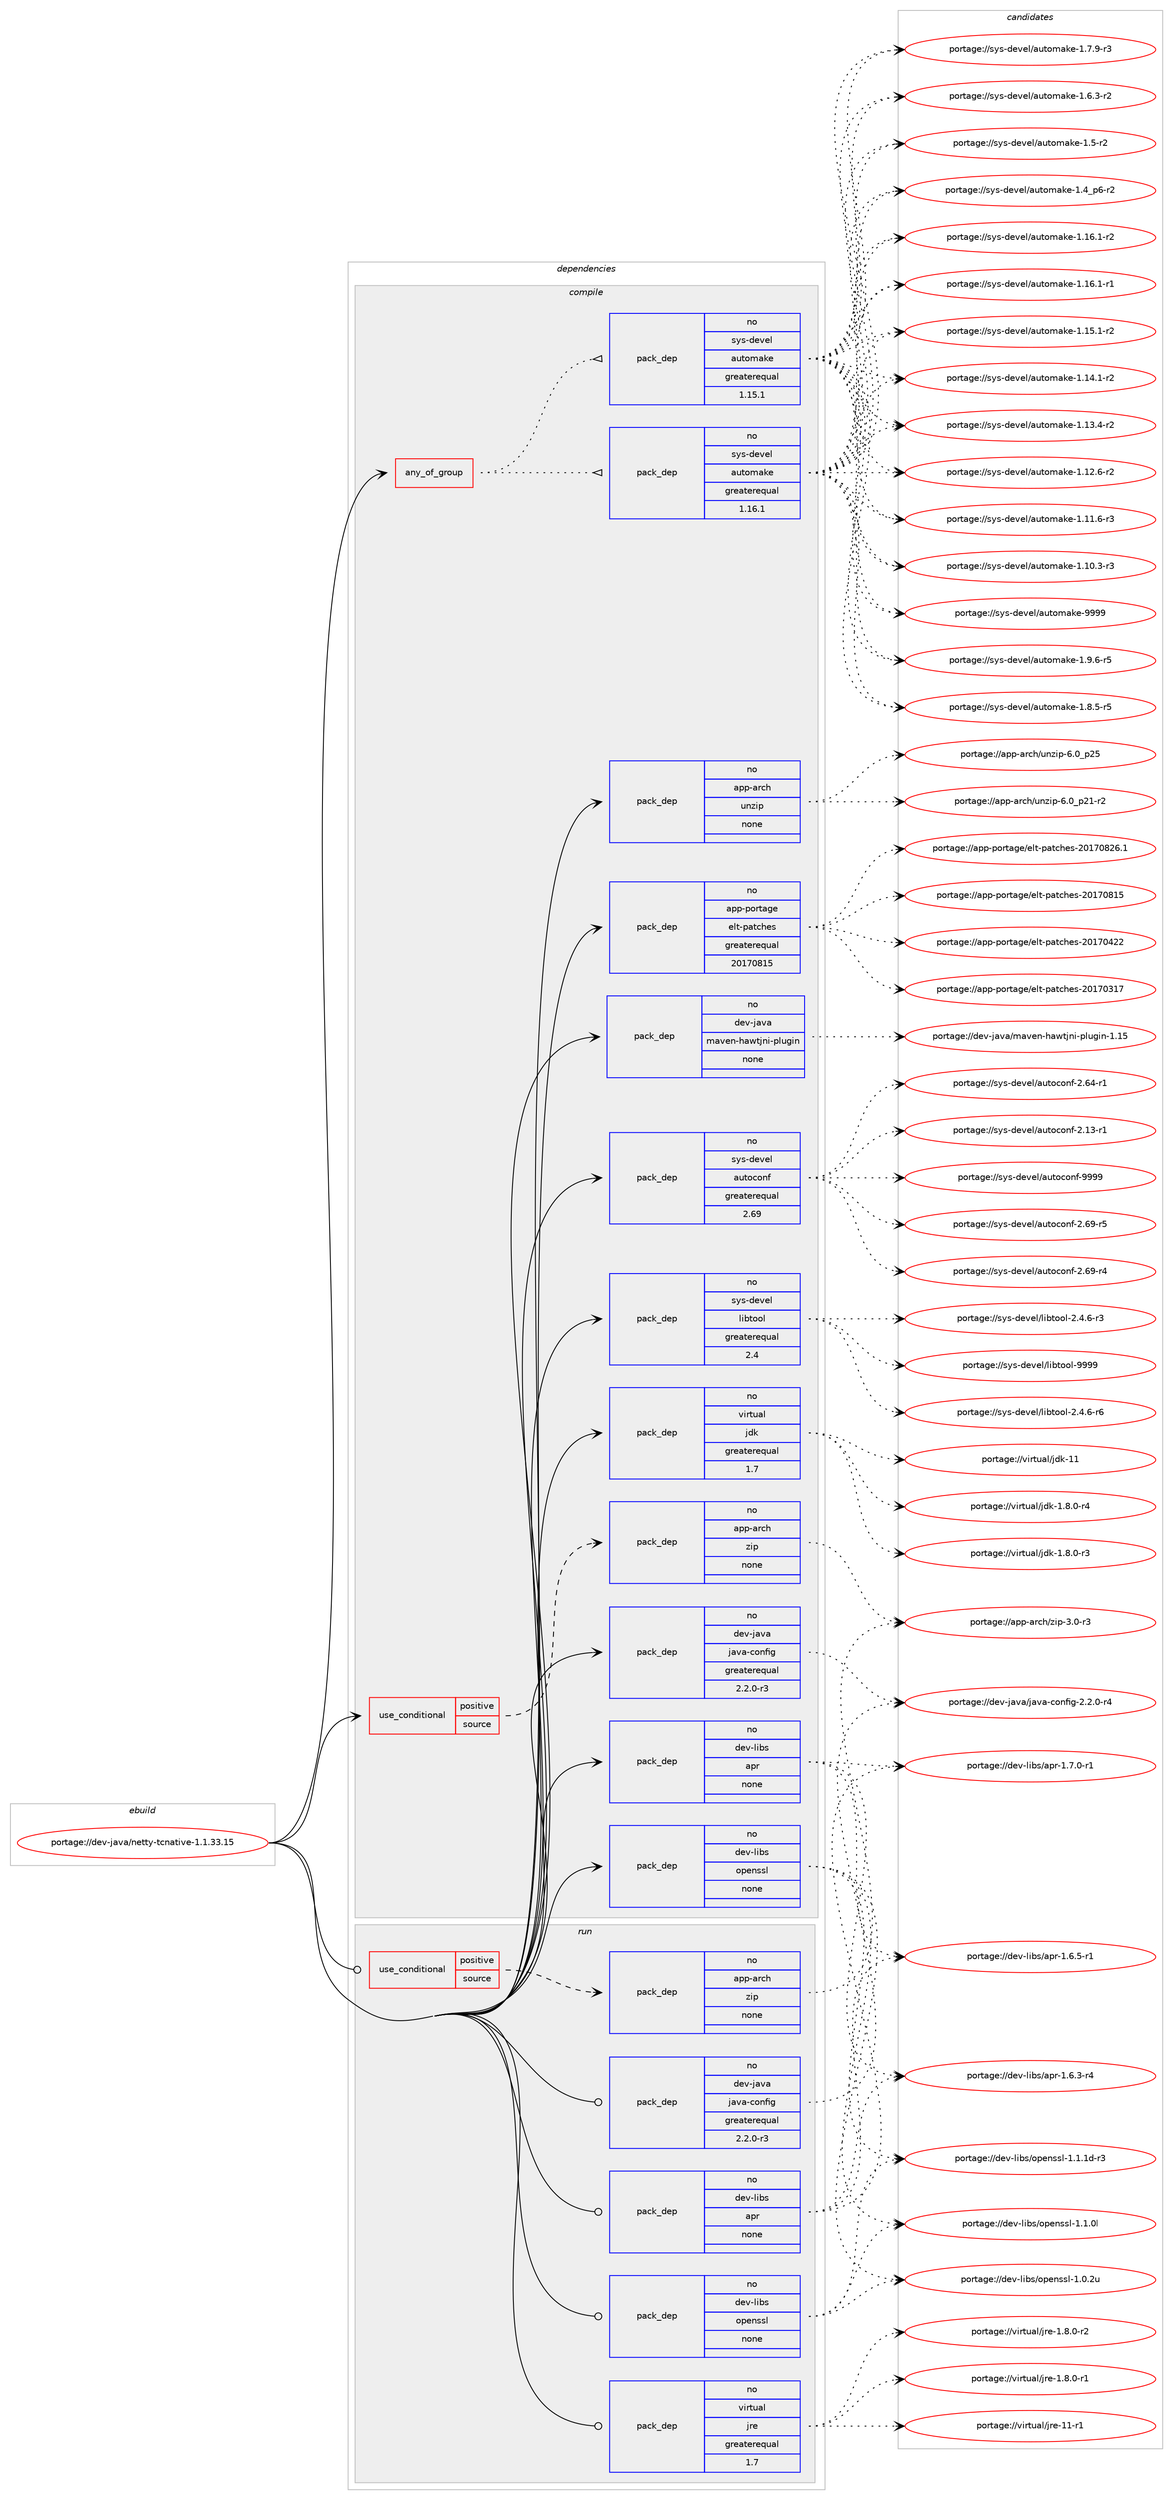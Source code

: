 digraph prolog {

# *************
# Graph options
# *************

newrank=true;
concentrate=true;
compound=true;
graph [rankdir=LR,fontname=Helvetica,fontsize=10,ranksep=1.5];#, ranksep=2.5, nodesep=0.2];
edge  [arrowhead=vee];
node  [fontname=Helvetica,fontsize=10];

# **********
# The ebuild
# **********

subgraph cluster_leftcol {
color=gray;
label=<<i>ebuild</i>>;
id [label="portage://dev-java/netty-tcnative-1.1.33.15", color=red, width=4, href="../dev-java/netty-tcnative-1.1.33.15.svg"];
}

# ****************
# The dependencies
# ****************

subgraph cluster_midcol {
color=gray;
label=<<i>dependencies</i>>;
subgraph cluster_compile {
fillcolor="#eeeeee";
style=filled;
label=<<i>compile</i>>;
subgraph any5372 {
dependency527668 [label=<<TABLE BORDER="0" CELLBORDER="1" CELLSPACING="0" CELLPADDING="4"><TR><TD CELLPADDING="10">any_of_group</TD></TR></TABLE>>, shape=none, color=red];subgraph pack392578 {
dependency527669 [label=<<TABLE BORDER="0" CELLBORDER="1" CELLSPACING="0" CELLPADDING="4" WIDTH="220"><TR><TD ROWSPAN="6" CELLPADDING="30">pack_dep</TD></TR><TR><TD WIDTH="110">no</TD></TR><TR><TD>sys-devel</TD></TR><TR><TD>automake</TD></TR><TR><TD>greaterequal</TD></TR><TR><TD>1.16.1</TD></TR></TABLE>>, shape=none, color=blue];
}
dependency527668:e -> dependency527669:w [weight=20,style="dotted",arrowhead="oinv"];
subgraph pack392579 {
dependency527670 [label=<<TABLE BORDER="0" CELLBORDER="1" CELLSPACING="0" CELLPADDING="4" WIDTH="220"><TR><TD ROWSPAN="6" CELLPADDING="30">pack_dep</TD></TR><TR><TD WIDTH="110">no</TD></TR><TR><TD>sys-devel</TD></TR><TR><TD>automake</TD></TR><TR><TD>greaterequal</TD></TR><TR><TD>1.15.1</TD></TR></TABLE>>, shape=none, color=blue];
}
dependency527668:e -> dependency527670:w [weight=20,style="dotted",arrowhead="oinv"];
}
id:e -> dependency527668:w [weight=20,style="solid",arrowhead="vee"];
subgraph cond129481 {
dependency527671 [label=<<TABLE BORDER="0" CELLBORDER="1" CELLSPACING="0" CELLPADDING="4"><TR><TD ROWSPAN="3" CELLPADDING="10">use_conditional</TD></TR><TR><TD>positive</TD></TR><TR><TD>source</TD></TR></TABLE>>, shape=none, color=red];
subgraph pack392580 {
dependency527672 [label=<<TABLE BORDER="0" CELLBORDER="1" CELLSPACING="0" CELLPADDING="4" WIDTH="220"><TR><TD ROWSPAN="6" CELLPADDING="30">pack_dep</TD></TR><TR><TD WIDTH="110">no</TD></TR><TR><TD>app-arch</TD></TR><TR><TD>zip</TD></TR><TR><TD>none</TD></TR><TR><TD></TD></TR></TABLE>>, shape=none, color=blue];
}
dependency527671:e -> dependency527672:w [weight=20,style="dashed",arrowhead="vee"];
}
id:e -> dependency527671:w [weight=20,style="solid",arrowhead="vee"];
subgraph pack392581 {
dependency527673 [label=<<TABLE BORDER="0" CELLBORDER="1" CELLSPACING="0" CELLPADDING="4" WIDTH="220"><TR><TD ROWSPAN="6" CELLPADDING="30">pack_dep</TD></TR><TR><TD WIDTH="110">no</TD></TR><TR><TD>app-arch</TD></TR><TR><TD>unzip</TD></TR><TR><TD>none</TD></TR><TR><TD></TD></TR></TABLE>>, shape=none, color=blue];
}
id:e -> dependency527673:w [weight=20,style="solid",arrowhead="vee"];
subgraph pack392582 {
dependency527674 [label=<<TABLE BORDER="0" CELLBORDER="1" CELLSPACING="0" CELLPADDING="4" WIDTH="220"><TR><TD ROWSPAN="6" CELLPADDING="30">pack_dep</TD></TR><TR><TD WIDTH="110">no</TD></TR><TR><TD>app-portage</TD></TR><TR><TD>elt-patches</TD></TR><TR><TD>greaterequal</TD></TR><TR><TD>20170815</TD></TR></TABLE>>, shape=none, color=blue];
}
id:e -> dependency527674:w [weight=20,style="solid",arrowhead="vee"];
subgraph pack392583 {
dependency527675 [label=<<TABLE BORDER="0" CELLBORDER="1" CELLSPACING="0" CELLPADDING="4" WIDTH="220"><TR><TD ROWSPAN="6" CELLPADDING="30">pack_dep</TD></TR><TR><TD WIDTH="110">no</TD></TR><TR><TD>dev-java</TD></TR><TR><TD>java-config</TD></TR><TR><TD>greaterequal</TD></TR><TR><TD>2.2.0-r3</TD></TR></TABLE>>, shape=none, color=blue];
}
id:e -> dependency527675:w [weight=20,style="solid",arrowhead="vee"];
subgraph pack392584 {
dependency527676 [label=<<TABLE BORDER="0" CELLBORDER="1" CELLSPACING="0" CELLPADDING="4" WIDTH="220"><TR><TD ROWSPAN="6" CELLPADDING="30">pack_dep</TD></TR><TR><TD WIDTH="110">no</TD></TR><TR><TD>dev-java</TD></TR><TR><TD>maven-hawtjni-plugin</TD></TR><TR><TD>none</TD></TR><TR><TD></TD></TR></TABLE>>, shape=none, color=blue];
}
id:e -> dependency527676:w [weight=20,style="solid",arrowhead="vee"];
subgraph pack392585 {
dependency527677 [label=<<TABLE BORDER="0" CELLBORDER="1" CELLSPACING="0" CELLPADDING="4" WIDTH="220"><TR><TD ROWSPAN="6" CELLPADDING="30">pack_dep</TD></TR><TR><TD WIDTH="110">no</TD></TR><TR><TD>dev-libs</TD></TR><TR><TD>apr</TD></TR><TR><TD>none</TD></TR><TR><TD></TD></TR></TABLE>>, shape=none, color=blue];
}
id:e -> dependency527677:w [weight=20,style="solid",arrowhead="vee"];
subgraph pack392586 {
dependency527678 [label=<<TABLE BORDER="0" CELLBORDER="1" CELLSPACING="0" CELLPADDING="4" WIDTH="220"><TR><TD ROWSPAN="6" CELLPADDING="30">pack_dep</TD></TR><TR><TD WIDTH="110">no</TD></TR><TR><TD>dev-libs</TD></TR><TR><TD>openssl</TD></TR><TR><TD>none</TD></TR><TR><TD></TD></TR></TABLE>>, shape=none, color=blue];
}
id:e -> dependency527678:w [weight=20,style="solid",arrowhead="vee"];
subgraph pack392587 {
dependency527679 [label=<<TABLE BORDER="0" CELLBORDER="1" CELLSPACING="0" CELLPADDING="4" WIDTH="220"><TR><TD ROWSPAN="6" CELLPADDING="30">pack_dep</TD></TR><TR><TD WIDTH="110">no</TD></TR><TR><TD>sys-devel</TD></TR><TR><TD>autoconf</TD></TR><TR><TD>greaterequal</TD></TR><TR><TD>2.69</TD></TR></TABLE>>, shape=none, color=blue];
}
id:e -> dependency527679:w [weight=20,style="solid",arrowhead="vee"];
subgraph pack392588 {
dependency527680 [label=<<TABLE BORDER="0" CELLBORDER="1" CELLSPACING="0" CELLPADDING="4" WIDTH="220"><TR><TD ROWSPAN="6" CELLPADDING="30">pack_dep</TD></TR><TR><TD WIDTH="110">no</TD></TR><TR><TD>sys-devel</TD></TR><TR><TD>libtool</TD></TR><TR><TD>greaterequal</TD></TR><TR><TD>2.4</TD></TR></TABLE>>, shape=none, color=blue];
}
id:e -> dependency527680:w [weight=20,style="solid",arrowhead="vee"];
subgraph pack392589 {
dependency527681 [label=<<TABLE BORDER="0" CELLBORDER="1" CELLSPACING="0" CELLPADDING="4" WIDTH="220"><TR><TD ROWSPAN="6" CELLPADDING="30">pack_dep</TD></TR><TR><TD WIDTH="110">no</TD></TR><TR><TD>virtual</TD></TR><TR><TD>jdk</TD></TR><TR><TD>greaterequal</TD></TR><TR><TD>1.7</TD></TR></TABLE>>, shape=none, color=blue];
}
id:e -> dependency527681:w [weight=20,style="solid",arrowhead="vee"];
}
subgraph cluster_compileandrun {
fillcolor="#eeeeee";
style=filled;
label=<<i>compile and run</i>>;
}
subgraph cluster_run {
fillcolor="#eeeeee";
style=filled;
label=<<i>run</i>>;
subgraph cond129482 {
dependency527682 [label=<<TABLE BORDER="0" CELLBORDER="1" CELLSPACING="0" CELLPADDING="4"><TR><TD ROWSPAN="3" CELLPADDING="10">use_conditional</TD></TR><TR><TD>positive</TD></TR><TR><TD>source</TD></TR></TABLE>>, shape=none, color=red];
subgraph pack392590 {
dependency527683 [label=<<TABLE BORDER="0" CELLBORDER="1" CELLSPACING="0" CELLPADDING="4" WIDTH="220"><TR><TD ROWSPAN="6" CELLPADDING="30">pack_dep</TD></TR><TR><TD WIDTH="110">no</TD></TR><TR><TD>app-arch</TD></TR><TR><TD>zip</TD></TR><TR><TD>none</TD></TR><TR><TD></TD></TR></TABLE>>, shape=none, color=blue];
}
dependency527682:e -> dependency527683:w [weight=20,style="dashed",arrowhead="vee"];
}
id:e -> dependency527682:w [weight=20,style="solid",arrowhead="odot"];
subgraph pack392591 {
dependency527684 [label=<<TABLE BORDER="0" CELLBORDER="1" CELLSPACING="0" CELLPADDING="4" WIDTH="220"><TR><TD ROWSPAN="6" CELLPADDING="30">pack_dep</TD></TR><TR><TD WIDTH="110">no</TD></TR><TR><TD>dev-java</TD></TR><TR><TD>java-config</TD></TR><TR><TD>greaterequal</TD></TR><TR><TD>2.2.0-r3</TD></TR></TABLE>>, shape=none, color=blue];
}
id:e -> dependency527684:w [weight=20,style="solid",arrowhead="odot"];
subgraph pack392592 {
dependency527685 [label=<<TABLE BORDER="0" CELLBORDER="1" CELLSPACING="0" CELLPADDING="4" WIDTH="220"><TR><TD ROWSPAN="6" CELLPADDING="30">pack_dep</TD></TR><TR><TD WIDTH="110">no</TD></TR><TR><TD>dev-libs</TD></TR><TR><TD>apr</TD></TR><TR><TD>none</TD></TR><TR><TD></TD></TR></TABLE>>, shape=none, color=blue];
}
id:e -> dependency527685:w [weight=20,style="solid",arrowhead="odot"];
subgraph pack392593 {
dependency527686 [label=<<TABLE BORDER="0" CELLBORDER="1" CELLSPACING="0" CELLPADDING="4" WIDTH="220"><TR><TD ROWSPAN="6" CELLPADDING="30">pack_dep</TD></TR><TR><TD WIDTH="110">no</TD></TR><TR><TD>dev-libs</TD></TR><TR><TD>openssl</TD></TR><TR><TD>none</TD></TR><TR><TD></TD></TR></TABLE>>, shape=none, color=blue];
}
id:e -> dependency527686:w [weight=20,style="solid",arrowhead="odot"];
subgraph pack392594 {
dependency527687 [label=<<TABLE BORDER="0" CELLBORDER="1" CELLSPACING="0" CELLPADDING="4" WIDTH="220"><TR><TD ROWSPAN="6" CELLPADDING="30">pack_dep</TD></TR><TR><TD WIDTH="110">no</TD></TR><TR><TD>virtual</TD></TR><TR><TD>jre</TD></TR><TR><TD>greaterequal</TD></TR><TR><TD>1.7</TD></TR></TABLE>>, shape=none, color=blue];
}
id:e -> dependency527687:w [weight=20,style="solid",arrowhead="odot"];
}
}

# **************
# The candidates
# **************

subgraph cluster_choices {
rank=same;
color=gray;
label=<<i>candidates</i>>;

subgraph choice392578 {
color=black;
nodesep=1;
choice115121115451001011181011084797117116111109971071014557575757 [label="portage://sys-devel/automake-9999", color=red, width=4,href="../sys-devel/automake-9999.svg"];
choice115121115451001011181011084797117116111109971071014549465746544511453 [label="portage://sys-devel/automake-1.9.6-r5", color=red, width=4,href="../sys-devel/automake-1.9.6-r5.svg"];
choice115121115451001011181011084797117116111109971071014549465646534511453 [label="portage://sys-devel/automake-1.8.5-r5", color=red, width=4,href="../sys-devel/automake-1.8.5-r5.svg"];
choice115121115451001011181011084797117116111109971071014549465546574511451 [label="portage://sys-devel/automake-1.7.9-r3", color=red, width=4,href="../sys-devel/automake-1.7.9-r3.svg"];
choice115121115451001011181011084797117116111109971071014549465446514511450 [label="portage://sys-devel/automake-1.6.3-r2", color=red, width=4,href="../sys-devel/automake-1.6.3-r2.svg"];
choice11512111545100101118101108479711711611110997107101454946534511450 [label="portage://sys-devel/automake-1.5-r2", color=red, width=4,href="../sys-devel/automake-1.5-r2.svg"];
choice115121115451001011181011084797117116111109971071014549465295112544511450 [label="portage://sys-devel/automake-1.4_p6-r2", color=red, width=4,href="../sys-devel/automake-1.4_p6-r2.svg"];
choice11512111545100101118101108479711711611110997107101454946495446494511450 [label="portage://sys-devel/automake-1.16.1-r2", color=red, width=4,href="../sys-devel/automake-1.16.1-r2.svg"];
choice11512111545100101118101108479711711611110997107101454946495446494511449 [label="portage://sys-devel/automake-1.16.1-r1", color=red, width=4,href="../sys-devel/automake-1.16.1-r1.svg"];
choice11512111545100101118101108479711711611110997107101454946495346494511450 [label="portage://sys-devel/automake-1.15.1-r2", color=red, width=4,href="../sys-devel/automake-1.15.1-r2.svg"];
choice11512111545100101118101108479711711611110997107101454946495246494511450 [label="portage://sys-devel/automake-1.14.1-r2", color=red, width=4,href="../sys-devel/automake-1.14.1-r2.svg"];
choice11512111545100101118101108479711711611110997107101454946495146524511450 [label="portage://sys-devel/automake-1.13.4-r2", color=red, width=4,href="../sys-devel/automake-1.13.4-r2.svg"];
choice11512111545100101118101108479711711611110997107101454946495046544511450 [label="portage://sys-devel/automake-1.12.6-r2", color=red, width=4,href="../sys-devel/automake-1.12.6-r2.svg"];
choice11512111545100101118101108479711711611110997107101454946494946544511451 [label="portage://sys-devel/automake-1.11.6-r3", color=red, width=4,href="../sys-devel/automake-1.11.6-r3.svg"];
choice11512111545100101118101108479711711611110997107101454946494846514511451 [label="portage://sys-devel/automake-1.10.3-r3", color=red, width=4,href="../sys-devel/automake-1.10.3-r3.svg"];
dependency527669:e -> choice115121115451001011181011084797117116111109971071014557575757:w [style=dotted,weight="100"];
dependency527669:e -> choice115121115451001011181011084797117116111109971071014549465746544511453:w [style=dotted,weight="100"];
dependency527669:e -> choice115121115451001011181011084797117116111109971071014549465646534511453:w [style=dotted,weight="100"];
dependency527669:e -> choice115121115451001011181011084797117116111109971071014549465546574511451:w [style=dotted,weight="100"];
dependency527669:e -> choice115121115451001011181011084797117116111109971071014549465446514511450:w [style=dotted,weight="100"];
dependency527669:e -> choice11512111545100101118101108479711711611110997107101454946534511450:w [style=dotted,weight="100"];
dependency527669:e -> choice115121115451001011181011084797117116111109971071014549465295112544511450:w [style=dotted,weight="100"];
dependency527669:e -> choice11512111545100101118101108479711711611110997107101454946495446494511450:w [style=dotted,weight="100"];
dependency527669:e -> choice11512111545100101118101108479711711611110997107101454946495446494511449:w [style=dotted,weight="100"];
dependency527669:e -> choice11512111545100101118101108479711711611110997107101454946495346494511450:w [style=dotted,weight="100"];
dependency527669:e -> choice11512111545100101118101108479711711611110997107101454946495246494511450:w [style=dotted,weight="100"];
dependency527669:e -> choice11512111545100101118101108479711711611110997107101454946495146524511450:w [style=dotted,weight="100"];
dependency527669:e -> choice11512111545100101118101108479711711611110997107101454946495046544511450:w [style=dotted,weight="100"];
dependency527669:e -> choice11512111545100101118101108479711711611110997107101454946494946544511451:w [style=dotted,weight="100"];
dependency527669:e -> choice11512111545100101118101108479711711611110997107101454946494846514511451:w [style=dotted,weight="100"];
}
subgraph choice392579 {
color=black;
nodesep=1;
choice115121115451001011181011084797117116111109971071014557575757 [label="portage://sys-devel/automake-9999", color=red, width=4,href="../sys-devel/automake-9999.svg"];
choice115121115451001011181011084797117116111109971071014549465746544511453 [label="portage://sys-devel/automake-1.9.6-r5", color=red, width=4,href="../sys-devel/automake-1.9.6-r5.svg"];
choice115121115451001011181011084797117116111109971071014549465646534511453 [label="portage://sys-devel/automake-1.8.5-r5", color=red, width=4,href="../sys-devel/automake-1.8.5-r5.svg"];
choice115121115451001011181011084797117116111109971071014549465546574511451 [label="portage://sys-devel/automake-1.7.9-r3", color=red, width=4,href="../sys-devel/automake-1.7.9-r3.svg"];
choice115121115451001011181011084797117116111109971071014549465446514511450 [label="portage://sys-devel/automake-1.6.3-r2", color=red, width=4,href="../sys-devel/automake-1.6.3-r2.svg"];
choice11512111545100101118101108479711711611110997107101454946534511450 [label="portage://sys-devel/automake-1.5-r2", color=red, width=4,href="../sys-devel/automake-1.5-r2.svg"];
choice115121115451001011181011084797117116111109971071014549465295112544511450 [label="portage://sys-devel/automake-1.4_p6-r2", color=red, width=4,href="../sys-devel/automake-1.4_p6-r2.svg"];
choice11512111545100101118101108479711711611110997107101454946495446494511450 [label="portage://sys-devel/automake-1.16.1-r2", color=red, width=4,href="../sys-devel/automake-1.16.1-r2.svg"];
choice11512111545100101118101108479711711611110997107101454946495446494511449 [label="portage://sys-devel/automake-1.16.1-r1", color=red, width=4,href="../sys-devel/automake-1.16.1-r1.svg"];
choice11512111545100101118101108479711711611110997107101454946495346494511450 [label="portage://sys-devel/automake-1.15.1-r2", color=red, width=4,href="../sys-devel/automake-1.15.1-r2.svg"];
choice11512111545100101118101108479711711611110997107101454946495246494511450 [label="portage://sys-devel/automake-1.14.1-r2", color=red, width=4,href="../sys-devel/automake-1.14.1-r2.svg"];
choice11512111545100101118101108479711711611110997107101454946495146524511450 [label="portage://sys-devel/automake-1.13.4-r2", color=red, width=4,href="../sys-devel/automake-1.13.4-r2.svg"];
choice11512111545100101118101108479711711611110997107101454946495046544511450 [label="portage://sys-devel/automake-1.12.6-r2", color=red, width=4,href="../sys-devel/automake-1.12.6-r2.svg"];
choice11512111545100101118101108479711711611110997107101454946494946544511451 [label="portage://sys-devel/automake-1.11.6-r3", color=red, width=4,href="../sys-devel/automake-1.11.6-r3.svg"];
choice11512111545100101118101108479711711611110997107101454946494846514511451 [label="portage://sys-devel/automake-1.10.3-r3", color=red, width=4,href="../sys-devel/automake-1.10.3-r3.svg"];
dependency527670:e -> choice115121115451001011181011084797117116111109971071014557575757:w [style=dotted,weight="100"];
dependency527670:e -> choice115121115451001011181011084797117116111109971071014549465746544511453:w [style=dotted,weight="100"];
dependency527670:e -> choice115121115451001011181011084797117116111109971071014549465646534511453:w [style=dotted,weight="100"];
dependency527670:e -> choice115121115451001011181011084797117116111109971071014549465546574511451:w [style=dotted,weight="100"];
dependency527670:e -> choice115121115451001011181011084797117116111109971071014549465446514511450:w [style=dotted,weight="100"];
dependency527670:e -> choice11512111545100101118101108479711711611110997107101454946534511450:w [style=dotted,weight="100"];
dependency527670:e -> choice115121115451001011181011084797117116111109971071014549465295112544511450:w [style=dotted,weight="100"];
dependency527670:e -> choice11512111545100101118101108479711711611110997107101454946495446494511450:w [style=dotted,weight="100"];
dependency527670:e -> choice11512111545100101118101108479711711611110997107101454946495446494511449:w [style=dotted,weight="100"];
dependency527670:e -> choice11512111545100101118101108479711711611110997107101454946495346494511450:w [style=dotted,weight="100"];
dependency527670:e -> choice11512111545100101118101108479711711611110997107101454946495246494511450:w [style=dotted,weight="100"];
dependency527670:e -> choice11512111545100101118101108479711711611110997107101454946495146524511450:w [style=dotted,weight="100"];
dependency527670:e -> choice11512111545100101118101108479711711611110997107101454946495046544511450:w [style=dotted,weight="100"];
dependency527670:e -> choice11512111545100101118101108479711711611110997107101454946494946544511451:w [style=dotted,weight="100"];
dependency527670:e -> choice11512111545100101118101108479711711611110997107101454946494846514511451:w [style=dotted,weight="100"];
}
subgraph choice392580 {
color=black;
nodesep=1;
choice9711211245971149910447122105112455146484511451 [label="portage://app-arch/zip-3.0-r3", color=red, width=4,href="../app-arch/zip-3.0-r3.svg"];
dependency527672:e -> choice9711211245971149910447122105112455146484511451:w [style=dotted,weight="100"];
}
subgraph choice392581 {
color=black;
nodesep=1;
choice971121124597114991044711711012210511245544648951125053 [label="portage://app-arch/unzip-6.0_p25", color=red, width=4,href="../app-arch/unzip-6.0_p25.svg"];
choice9711211245971149910447117110122105112455446489511250494511450 [label="portage://app-arch/unzip-6.0_p21-r2", color=red, width=4,href="../app-arch/unzip-6.0_p21-r2.svg"];
dependency527673:e -> choice971121124597114991044711711012210511245544648951125053:w [style=dotted,weight="100"];
dependency527673:e -> choice9711211245971149910447117110122105112455446489511250494511450:w [style=dotted,weight="100"];
}
subgraph choice392582 {
color=black;
nodesep=1;
choice971121124511211111411697103101471011081164511297116991041011154550484955485650544649 [label="portage://app-portage/elt-patches-20170826.1", color=red, width=4,href="../app-portage/elt-patches-20170826.1.svg"];
choice97112112451121111141169710310147101108116451129711699104101115455048495548564953 [label="portage://app-portage/elt-patches-20170815", color=red, width=4,href="../app-portage/elt-patches-20170815.svg"];
choice97112112451121111141169710310147101108116451129711699104101115455048495548525050 [label="portage://app-portage/elt-patches-20170422", color=red, width=4,href="../app-portage/elt-patches-20170422.svg"];
choice97112112451121111141169710310147101108116451129711699104101115455048495548514955 [label="portage://app-portage/elt-patches-20170317", color=red, width=4,href="../app-portage/elt-patches-20170317.svg"];
dependency527674:e -> choice971121124511211111411697103101471011081164511297116991041011154550484955485650544649:w [style=dotted,weight="100"];
dependency527674:e -> choice97112112451121111141169710310147101108116451129711699104101115455048495548564953:w [style=dotted,weight="100"];
dependency527674:e -> choice97112112451121111141169710310147101108116451129711699104101115455048495548525050:w [style=dotted,weight="100"];
dependency527674:e -> choice97112112451121111141169710310147101108116451129711699104101115455048495548514955:w [style=dotted,weight="100"];
}
subgraph choice392583 {
color=black;
nodesep=1;
choice10010111845106971189747106971189745991111101021051034550465046484511452 [label="portage://dev-java/java-config-2.2.0-r4", color=red, width=4,href="../dev-java/java-config-2.2.0-r4.svg"];
dependency527675:e -> choice10010111845106971189747106971189745991111101021051034550465046484511452:w [style=dotted,weight="100"];
}
subgraph choice392584 {
color=black;
nodesep=1;
choice10010111845106971189747109971181011104510497119116106110105451121081171031051104549464953 [label="portage://dev-java/maven-hawtjni-plugin-1.15", color=red, width=4,href="../dev-java/maven-hawtjni-plugin-1.15.svg"];
dependency527676:e -> choice10010111845106971189747109971181011104510497119116106110105451121081171031051104549464953:w [style=dotted,weight="100"];
}
subgraph choice392585 {
color=black;
nodesep=1;
choice100101118451081059811547971121144549465546484511449 [label="portage://dev-libs/apr-1.7.0-r1", color=red, width=4,href="../dev-libs/apr-1.7.0-r1.svg"];
choice100101118451081059811547971121144549465446534511449 [label="portage://dev-libs/apr-1.6.5-r1", color=red, width=4,href="../dev-libs/apr-1.6.5-r1.svg"];
choice100101118451081059811547971121144549465446514511452 [label="portage://dev-libs/apr-1.6.3-r4", color=red, width=4,href="../dev-libs/apr-1.6.3-r4.svg"];
dependency527677:e -> choice100101118451081059811547971121144549465546484511449:w [style=dotted,weight="100"];
dependency527677:e -> choice100101118451081059811547971121144549465446534511449:w [style=dotted,weight="100"];
dependency527677:e -> choice100101118451081059811547971121144549465446514511452:w [style=dotted,weight="100"];
}
subgraph choice392586 {
color=black;
nodesep=1;
choice1001011184510810598115471111121011101151151084549464946491004511451 [label="portage://dev-libs/openssl-1.1.1d-r3", color=red, width=4,href="../dev-libs/openssl-1.1.1d-r3.svg"];
choice100101118451081059811547111112101110115115108454946494648108 [label="portage://dev-libs/openssl-1.1.0l", color=red, width=4,href="../dev-libs/openssl-1.1.0l.svg"];
choice100101118451081059811547111112101110115115108454946484650117 [label="portage://dev-libs/openssl-1.0.2u", color=red, width=4,href="../dev-libs/openssl-1.0.2u.svg"];
dependency527678:e -> choice1001011184510810598115471111121011101151151084549464946491004511451:w [style=dotted,weight="100"];
dependency527678:e -> choice100101118451081059811547111112101110115115108454946494648108:w [style=dotted,weight="100"];
dependency527678:e -> choice100101118451081059811547111112101110115115108454946484650117:w [style=dotted,weight="100"];
}
subgraph choice392587 {
color=black;
nodesep=1;
choice115121115451001011181011084797117116111991111101024557575757 [label="portage://sys-devel/autoconf-9999", color=red, width=4,href="../sys-devel/autoconf-9999.svg"];
choice1151211154510010111810110847971171161119911111010245504654574511453 [label="portage://sys-devel/autoconf-2.69-r5", color=red, width=4,href="../sys-devel/autoconf-2.69-r5.svg"];
choice1151211154510010111810110847971171161119911111010245504654574511452 [label="portage://sys-devel/autoconf-2.69-r4", color=red, width=4,href="../sys-devel/autoconf-2.69-r4.svg"];
choice1151211154510010111810110847971171161119911111010245504654524511449 [label="portage://sys-devel/autoconf-2.64-r1", color=red, width=4,href="../sys-devel/autoconf-2.64-r1.svg"];
choice1151211154510010111810110847971171161119911111010245504649514511449 [label="portage://sys-devel/autoconf-2.13-r1", color=red, width=4,href="../sys-devel/autoconf-2.13-r1.svg"];
dependency527679:e -> choice115121115451001011181011084797117116111991111101024557575757:w [style=dotted,weight="100"];
dependency527679:e -> choice1151211154510010111810110847971171161119911111010245504654574511453:w [style=dotted,weight="100"];
dependency527679:e -> choice1151211154510010111810110847971171161119911111010245504654574511452:w [style=dotted,weight="100"];
dependency527679:e -> choice1151211154510010111810110847971171161119911111010245504654524511449:w [style=dotted,weight="100"];
dependency527679:e -> choice1151211154510010111810110847971171161119911111010245504649514511449:w [style=dotted,weight="100"];
}
subgraph choice392588 {
color=black;
nodesep=1;
choice1151211154510010111810110847108105981161111111084557575757 [label="portage://sys-devel/libtool-9999", color=red, width=4,href="../sys-devel/libtool-9999.svg"];
choice1151211154510010111810110847108105981161111111084550465246544511454 [label="portage://sys-devel/libtool-2.4.6-r6", color=red, width=4,href="../sys-devel/libtool-2.4.6-r6.svg"];
choice1151211154510010111810110847108105981161111111084550465246544511451 [label="portage://sys-devel/libtool-2.4.6-r3", color=red, width=4,href="../sys-devel/libtool-2.4.6-r3.svg"];
dependency527680:e -> choice1151211154510010111810110847108105981161111111084557575757:w [style=dotted,weight="100"];
dependency527680:e -> choice1151211154510010111810110847108105981161111111084550465246544511454:w [style=dotted,weight="100"];
dependency527680:e -> choice1151211154510010111810110847108105981161111111084550465246544511451:w [style=dotted,weight="100"];
}
subgraph choice392589 {
color=black;
nodesep=1;
choice1181051141161179710847106100107454949 [label="portage://virtual/jdk-11", color=red, width=4,href="../virtual/jdk-11.svg"];
choice11810511411611797108471061001074549465646484511452 [label="portage://virtual/jdk-1.8.0-r4", color=red, width=4,href="../virtual/jdk-1.8.0-r4.svg"];
choice11810511411611797108471061001074549465646484511451 [label="portage://virtual/jdk-1.8.0-r3", color=red, width=4,href="../virtual/jdk-1.8.0-r3.svg"];
dependency527681:e -> choice1181051141161179710847106100107454949:w [style=dotted,weight="100"];
dependency527681:e -> choice11810511411611797108471061001074549465646484511452:w [style=dotted,weight="100"];
dependency527681:e -> choice11810511411611797108471061001074549465646484511451:w [style=dotted,weight="100"];
}
subgraph choice392590 {
color=black;
nodesep=1;
choice9711211245971149910447122105112455146484511451 [label="portage://app-arch/zip-3.0-r3", color=red, width=4,href="../app-arch/zip-3.0-r3.svg"];
dependency527683:e -> choice9711211245971149910447122105112455146484511451:w [style=dotted,weight="100"];
}
subgraph choice392591 {
color=black;
nodesep=1;
choice10010111845106971189747106971189745991111101021051034550465046484511452 [label="portage://dev-java/java-config-2.2.0-r4", color=red, width=4,href="../dev-java/java-config-2.2.0-r4.svg"];
dependency527684:e -> choice10010111845106971189747106971189745991111101021051034550465046484511452:w [style=dotted,weight="100"];
}
subgraph choice392592 {
color=black;
nodesep=1;
choice100101118451081059811547971121144549465546484511449 [label="portage://dev-libs/apr-1.7.0-r1", color=red, width=4,href="../dev-libs/apr-1.7.0-r1.svg"];
choice100101118451081059811547971121144549465446534511449 [label="portage://dev-libs/apr-1.6.5-r1", color=red, width=4,href="../dev-libs/apr-1.6.5-r1.svg"];
choice100101118451081059811547971121144549465446514511452 [label="portage://dev-libs/apr-1.6.3-r4", color=red, width=4,href="../dev-libs/apr-1.6.3-r4.svg"];
dependency527685:e -> choice100101118451081059811547971121144549465546484511449:w [style=dotted,weight="100"];
dependency527685:e -> choice100101118451081059811547971121144549465446534511449:w [style=dotted,weight="100"];
dependency527685:e -> choice100101118451081059811547971121144549465446514511452:w [style=dotted,weight="100"];
}
subgraph choice392593 {
color=black;
nodesep=1;
choice1001011184510810598115471111121011101151151084549464946491004511451 [label="portage://dev-libs/openssl-1.1.1d-r3", color=red, width=4,href="../dev-libs/openssl-1.1.1d-r3.svg"];
choice100101118451081059811547111112101110115115108454946494648108 [label="portage://dev-libs/openssl-1.1.0l", color=red, width=4,href="../dev-libs/openssl-1.1.0l.svg"];
choice100101118451081059811547111112101110115115108454946484650117 [label="portage://dev-libs/openssl-1.0.2u", color=red, width=4,href="../dev-libs/openssl-1.0.2u.svg"];
dependency527686:e -> choice1001011184510810598115471111121011101151151084549464946491004511451:w [style=dotted,weight="100"];
dependency527686:e -> choice100101118451081059811547111112101110115115108454946494648108:w [style=dotted,weight="100"];
dependency527686:e -> choice100101118451081059811547111112101110115115108454946484650117:w [style=dotted,weight="100"];
}
subgraph choice392594 {
color=black;
nodesep=1;
choice11810511411611797108471061141014549494511449 [label="portage://virtual/jre-11-r1", color=red, width=4,href="../virtual/jre-11-r1.svg"];
choice11810511411611797108471061141014549465646484511450 [label="portage://virtual/jre-1.8.0-r2", color=red, width=4,href="../virtual/jre-1.8.0-r2.svg"];
choice11810511411611797108471061141014549465646484511449 [label="portage://virtual/jre-1.8.0-r1", color=red, width=4,href="../virtual/jre-1.8.0-r1.svg"];
dependency527687:e -> choice11810511411611797108471061141014549494511449:w [style=dotted,weight="100"];
dependency527687:e -> choice11810511411611797108471061141014549465646484511450:w [style=dotted,weight="100"];
dependency527687:e -> choice11810511411611797108471061141014549465646484511449:w [style=dotted,weight="100"];
}
}

}

